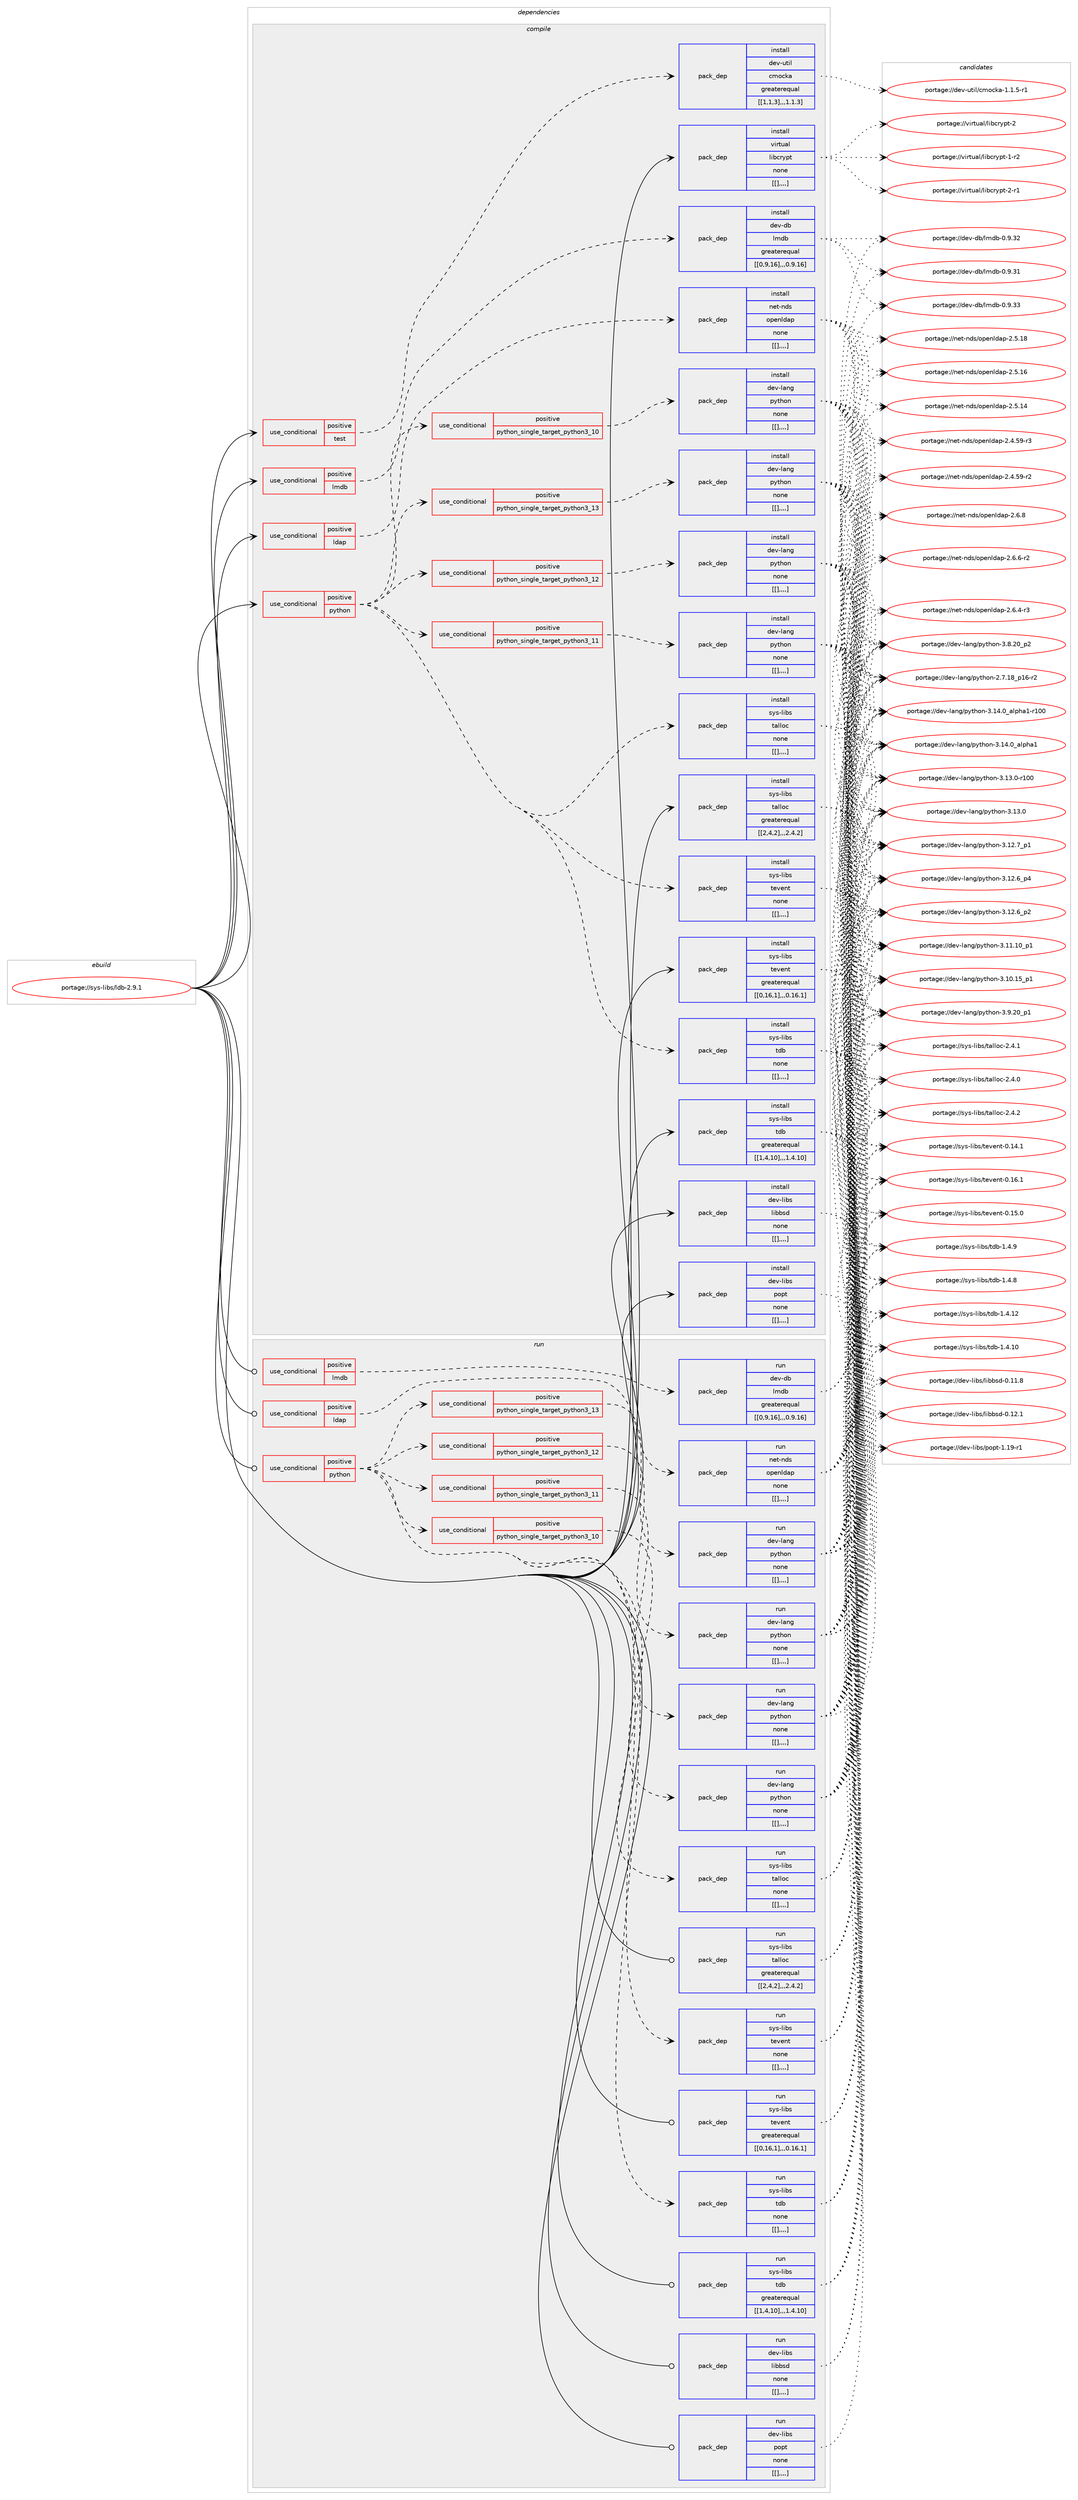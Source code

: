 digraph prolog {

# *************
# Graph options
# *************

newrank=true;
concentrate=true;
compound=true;
graph [rankdir=LR,fontname=Helvetica,fontsize=10,ranksep=1.5];#, ranksep=2.5, nodesep=0.2];
edge  [arrowhead=vee];
node  [fontname=Helvetica,fontsize=10];

# **********
# The ebuild
# **********

subgraph cluster_leftcol {
color=gray;
label=<<i>ebuild</i>>;
id [label="portage://sys-libs/ldb-2.9.1", color=red, width=4, href="../sys-libs/ldb-2.9.1.svg"];
}

# ****************
# The dependencies
# ****************

subgraph cluster_midcol {
color=gray;
label=<<i>dependencies</i>>;
subgraph cluster_compile {
fillcolor="#eeeeee";
style=filled;
label=<<i>compile</i>>;
subgraph cond124224 {
dependency464326 [label=<<TABLE BORDER="0" CELLBORDER="1" CELLSPACING="0" CELLPADDING="4"><TR><TD ROWSPAN="3" CELLPADDING="10">use_conditional</TD></TR><TR><TD>positive</TD></TR><TR><TD>ldap</TD></TR></TABLE>>, shape=none, color=red];
subgraph pack336823 {
dependency464350 [label=<<TABLE BORDER="0" CELLBORDER="1" CELLSPACING="0" CELLPADDING="4" WIDTH="220"><TR><TD ROWSPAN="6" CELLPADDING="30">pack_dep</TD></TR><TR><TD WIDTH="110">install</TD></TR><TR><TD>net-nds</TD></TR><TR><TD>openldap</TD></TR><TR><TD>none</TD></TR><TR><TD>[[],,,,]</TD></TR></TABLE>>, shape=none, color=blue];
}
dependency464326:e -> dependency464350:w [weight=20,style="dashed",arrowhead="vee"];
}
id:e -> dependency464326:w [weight=20,style="solid",arrowhead="vee"];
subgraph cond124261 {
dependency464386 [label=<<TABLE BORDER="0" CELLBORDER="1" CELLSPACING="0" CELLPADDING="4"><TR><TD ROWSPAN="3" CELLPADDING="10">use_conditional</TD></TR><TR><TD>positive</TD></TR><TR><TD>lmdb</TD></TR></TABLE>>, shape=none, color=red];
subgraph pack336869 {
dependency464429 [label=<<TABLE BORDER="0" CELLBORDER="1" CELLSPACING="0" CELLPADDING="4" WIDTH="220"><TR><TD ROWSPAN="6" CELLPADDING="30">pack_dep</TD></TR><TR><TD WIDTH="110">install</TD></TR><TR><TD>dev-db</TD></TR><TR><TD>lmdb</TD></TR><TR><TD>greaterequal</TD></TR><TR><TD>[[0,9,16],,,0.9.16]</TD></TR></TABLE>>, shape=none, color=blue];
}
dependency464386:e -> dependency464429:w [weight=20,style="dashed",arrowhead="vee"];
}
id:e -> dependency464386:w [weight=20,style="solid",arrowhead="vee"];
subgraph cond124297 {
dependency464465 [label=<<TABLE BORDER="0" CELLBORDER="1" CELLSPACING="0" CELLPADDING="4"><TR><TD ROWSPAN="3" CELLPADDING="10">use_conditional</TD></TR><TR><TD>positive</TD></TR><TR><TD>python</TD></TR></TABLE>>, shape=none, color=red];
subgraph cond124317 {
dependency464498 [label=<<TABLE BORDER="0" CELLBORDER="1" CELLSPACING="0" CELLPADDING="4"><TR><TD ROWSPAN="3" CELLPADDING="10">use_conditional</TD></TR><TR><TD>positive</TD></TR><TR><TD>python_single_target_python3_10</TD></TR></TABLE>>, shape=none, color=red];
subgraph pack336917 {
dependency464515 [label=<<TABLE BORDER="0" CELLBORDER="1" CELLSPACING="0" CELLPADDING="4" WIDTH="220"><TR><TD ROWSPAN="6" CELLPADDING="30">pack_dep</TD></TR><TR><TD WIDTH="110">install</TD></TR><TR><TD>dev-lang</TD></TR><TR><TD>python</TD></TR><TR><TD>none</TD></TR><TR><TD>[[],,,,]</TD></TR></TABLE>>, shape=none, color=blue];
}
dependency464498:e -> dependency464515:w [weight=20,style="dashed",arrowhead="vee"];
}
dependency464465:e -> dependency464498:w [weight=20,style="dashed",arrowhead="vee"];
subgraph cond124330 {
dependency464541 [label=<<TABLE BORDER="0" CELLBORDER="1" CELLSPACING="0" CELLPADDING="4"><TR><TD ROWSPAN="3" CELLPADDING="10">use_conditional</TD></TR><TR><TD>positive</TD></TR><TR><TD>python_single_target_python3_11</TD></TR></TABLE>>, shape=none, color=red];
subgraph pack336978 {
dependency464582 [label=<<TABLE BORDER="0" CELLBORDER="1" CELLSPACING="0" CELLPADDING="4" WIDTH="220"><TR><TD ROWSPAN="6" CELLPADDING="30">pack_dep</TD></TR><TR><TD WIDTH="110">install</TD></TR><TR><TD>dev-lang</TD></TR><TR><TD>python</TD></TR><TR><TD>none</TD></TR><TR><TD>[[],,,,]</TD></TR></TABLE>>, shape=none, color=blue];
}
dependency464541:e -> dependency464582:w [weight=20,style="dashed",arrowhead="vee"];
}
dependency464465:e -> dependency464541:w [weight=20,style="dashed",arrowhead="vee"];
subgraph cond124355 {
dependency464593 [label=<<TABLE BORDER="0" CELLBORDER="1" CELLSPACING="0" CELLPADDING="4"><TR><TD ROWSPAN="3" CELLPADDING="10">use_conditional</TD></TR><TR><TD>positive</TD></TR><TR><TD>python_single_target_python3_12</TD></TR></TABLE>>, shape=none, color=red];
subgraph pack336985 {
dependency464668 [label=<<TABLE BORDER="0" CELLBORDER="1" CELLSPACING="0" CELLPADDING="4" WIDTH="220"><TR><TD ROWSPAN="6" CELLPADDING="30">pack_dep</TD></TR><TR><TD WIDTH="110">install</TD></TR><TR><TD>dev-lang</TD></TR><TR><TD>python</TD></TR><TR><TD>none</TD></TR><TR><TD>[[],,,,]</TD></TR></TABLE>>, shape=none, color=blue];
}
dependency464593:e -> dependency464668:w [weight=20,style="dashed",arrowhead="vee"];
}
dependency464465:e -> dependency464593:w [weight=20,style="dashed",arrowhead="vee"];
subgraph cond124400 {
dependency464736 [label=<<TABLE BORDER="0" CELLBORDER="1" CELLSPACING="0" CELLPADDING="4"><TR><TD ROWSPAN="3" CELLPADDING="10">use_conditional</TD></TR><TR><TD>positive</TD></TR><TR><TD>python_single_target_python3_13</TD></TR></TABLE>>, shape=none, color=red];
subgraph pack337078 {
dependency464756 [label=<<TABLE BORDER="0" CELLBORDER="1" CELLSPACING="0" CELLPADDING="4" WIDTH="220"><TR><TD ROWSPAN="6" CELLPADDING="30">pack_dep</TD></TR><TR><TD WIDTH="110">install</TD></TR><TR><TD>dev-lang</TD></TR><TR><TD>python</TD></TR><TR><TD>none</TD></TR><TR><TD>[[],,,,]</TD></TR></TABLE>>, shape=none, color=blue];
}
dependency464736:e -> dependency464756:w [weight=20,style="dashed",arrowhead="vee"];
}
dependency464465:e -> dependency464736:w [weight=20,style="dashed",arrowhead="vee"];
subgraph pack337089 {
dependency464762 [label=<<TABLE BORDER="0" CELLBORDER="1" CELLSPACING="0" CELLPADDING="4" WIDTH="220"><TR><TD ROWSPAN="6" CELLPADDING="30">pack_dep</TD></TR><TR><TD WIDTH="110">install</TD></TR><TR><TD>sys-libs</TD></TR><TR><TD>talloc</TD></TR><TR><TD>none</TD></TR><TR><TD>[[],,,,]</TD></TR></TABLE>>, shape=none, color=blue];
}
dependency464465:e -> dependency464762:w [weight=20,style="dashed",arrowhead="vee"];
subgraph pack337101 {
dependency464840 [label=<<TABLE BORDER="0" CELLBORDER="1" CELLSPACING="0" CELLPADDING="4" WIDTH="220"><TR><TD ROWSPAN="6" CELLPADDING="30">pack_dep</TD></TR><TR><TD WIDTH="110">install</TD></TR><TR><TD>sys-libs</TD></TR><TR><TD>tdb</TD></TR><TR><TD>none</TD></TR><TR><TD>[[],,,,]</TD></TR></TABLE>>, shape=none, color=blue];
}
dependency464465:e -> dependency464840:w [weight=20,style="dashed",arrowhead="vee"];
subgraph pack337152 {
dependency464871 [label=<<TABLE BORDER="0" CELLBORDER="1" CELLSPACING="0" CELLPADDING="4" WIDTH="220"><TR><TD ROWSPAN="6" CELLPADDING="30">pack_dep</TD></TR><TR><TD WIDTH="110">install</TD></TR><TR><TD>sys-libs</TD></TR><TR><TD>tevent</TD></TR><TR><TD>none</TD></TR><TR><TD>[[],,,,]</TD></TR></TABLE>>, shape=none, color=blue];
}
dependency464465:e -> dependency464871:w [weight=20,style="dashed",arrowhead="vee"];
}
id:e -> dependency464465:w [weight=20,style="solid",arrowhead="vee"];
subgraph cond124471 {
dependency464894 [label=<<TABLE BORDER="0" CELLBORDER="1" CELLSPACING="0" CELLPADDING="4"><TR><TD ROWSPAN="3" CELLPADDING="10">use_conditional</TD></TR><TR><TD>positive</TD></TR><TR><TD>test</TD></TR></TABLE>>, shape=none, color=red];
subgraph pack337172 {
dependency464929 [label=<<TABLE BORDER="0" CELLBORDER="1" CELLSPACING="0" CELLPADDING="4" WIDTH="220"><TR><TD ROWSPAN="6" CELLPADDING="30">pack_dep</TD></TR><TR><TD WIDTH="110">install</TD></TR><TR><TD>dev-util</TD></TR><TR><TD>cmocka</TD></TR><TR><TD>greaterequal</TD></TR><TR><TD>[[1,1,3],,,1.1.3]</TD></TR></TABLE>>, shape=none, color=blue];
}
dependency464894:e -> dependency464929:w [weight=20,style="dashed",arrowhead="vee"];
}
id:e -> dependency464894:w [weight=20,style="solid",arrowhead="vee"];
subgraph pack337181 {
dependency464951 [label=<<TABLE BORDER="0" CELLBORDER="1" CELLSPACING="0" CELLPADDING="4" WIDTH="220"><TR><TD ROWSPAN="6" CELLPADDING="30">pack_dep</TD></TR><TR><TD WIDTH="110">install</TD></TR><TR><TD>dev-libs</TD></TR><TR><TD>libbsd</TD></TR><TR><TD>none</TD></TR><TR><TD>[[],,,,]</TD></TR></TABLE>>, shape=none, color=blue];
}
id:e -> dependency464951:w [weight=20,style="solid",arrowhead="vee"];
subgraph pack337202 {
dependency464975 [label=<<TABLE BORDER="0" CELLBORDER="1" CELLSPACING="0" CELLPADDING="4" WIDTH="220"><TR><TD ROWSPAN="6" CELLPADDING="30">pack_dep</TD></TR><TR><TD WIDTH="110">install</TD></TR><TR><TD>dev-libs</TD></TR><TR><TD>popt</TD></TR><TR><TD>none</TD></TR><TR><TD>[[],,,,]</TD></TR></TABLE>>, shape=none, color=blue];
}
id:e -> dependency464975:w [weight=20,style="solid",arrowhead="vee"];
subgraph pack337203 {
dependency464994 [label=<<TABLE BORDER="0" CELLBORDER="1" CELLSPACING="0" CELLPADDING="4" WIDTH="220"><TR><TD ROWSPAN="6" CELLPADDING="30">pack_dep</TD></TR><TR><TD WIDTH="110">install</TD></TR><TR><TD>sys-libs</TD></TR><TR><TD>talloc</TD></TR><TR><TD>greaterequal</TD></TR><TR><TD>[[2,4,2],,,2.4.2]</TD></TR></TABLE>>, shape=none, color=blue];
}
id:e -> dependency464994:w [weight=20,style="solid",arrowhead="vee"];
subgraph pack337234 {
dependency465034 [label=<<TABLE BORDER="0" CELLBORDER="1" CELLSPACING="0" CELLPADDING="4" WIDTH="220"><TR><TD ROWSPAN="6" CELLPADDING="30">pack_dep</TD></TR><TR><TD WIDTH="110">install</TD></TR><TR><TD>sys-libs</TD></TR><TR><TD>tdb</TD></TR><TR><TD>greaterequal</TD></TR><TR><TD>[[1,4,10],,,1.4.10]</TD></TR></TABLE>>, shape=none, color=blue];
}
id:e -> dependency465034:w [weight=20,style="solid",arrowhead="vee"];
subgraph pack337258 {
dependency465079 [label=<<TABLE BORDER="0" CELLBORDER="1" CELLSPACING="0" CELLPADDING="4" WIDTH="220"><TR><TD ROWSPAN="6" CELLPADDING="30">pack_dep</TD></TR><TR><TD WIDTH="110">install</TD></TR><TR><TD>sys-libs</TD></TR><TR><TD>tevent</TD></TR><TR><TD>greaterequal</TD></TR><TR><TD>[[0,16,1],,,0.16.1]</TD></TR></TABLE>>, shape=none, color=blue];
}
id:e -> dependency465079:w [weight=20,style="solid",arrowhead="vee"];
subgraph pack337273 {
dependency465105 [label=<<TABLE BORDER="0" CELLBORDER="1" CELLSPACING="0" CELLPADDING="4" WIDTH="220"><TR><TD ROWSPAN="6" CELLPADDING="30">pack_dep</TD></TR><TR><TD WIDTH="110">install</TD></TR><TR><TD>virtual</TD></TR><TR><TD>libcrypt</TD></TR><TR><TD>none</TD></TR><TR><TD>[[],,,,]</TD></TR></TABLE>>, shape=none, color=blue];
}
id:e -> dependency465105:w [weight=20,style="solid",arrowhead="vee"];
}
subgraph cluster_compileandrun {
fillcolor="#eeeeee";
style=filled;
label=<<i>compile and run</i>>;
}
subgraph cluster_run {
fillcolor="#eeeeee";
style=filled;
label=<<i>run</i>>;
subgraph cond124578 {
dependency465131 [label=<<TABLE BORDER="0" CELLBORDER="1" CELLSPACING="0" CELLPADDING="4"><TR><TD ROWSPAN="3" CELLPADDING="10">use_conditional</TD></TR><TR><TD>positive</TD></TR><TR><TD>ldap</TD></TR></TABLE>>, shape=none, color=red];
subgraph pack337336 {
dependency465240 [label=<<TABLE BORDER="0" CELLBORDER="1" CELLSPACING="0" CELLPADDING="4" WIDTH="220"><TR><TD ROWSPAN="6" CELLPADDING="30">pack_dep</TD></TR><TR><TD WIDTH="110">run</TD></TR><TR><TD>net-nds</TD></TR><TR><TD>openldap</TD></TR><TR><TD>none</TD></TR><TR><TD>[[],,,,]</TD></TR></TABLE>>, shape=none, color=blue];
}
dependency465131:e -> dependency465240:w [weight=20,style="dashed",arrowhead="vee"];
}
id:e -> dependency465131:w [weight=20,style="solid",arrowhead="odot"];
subgraph cond124639 {
dependency465247 [label=<<TABLE BORDER="0" CELLBORDER="1" CELLSPACING="0" CELLPADDING="4"><TR><TD ROWSPAN="3" CELLPADDING="10">use_conditional</TD></TR><TR><TD>positive</TD></TR><TR><TD>lmdb</TD></TR></TABLE>>, shape=none, color=red];
subgraph pack337367 {
dependency465316 [label=<<TABLE BORDER="0" CELLBORDER="1" CELLSPACING="0" CELLPADDING="4" WIDTH="220"><TR><TD ROWSPAN="6" CELLPADDING="30">pack_dep</TD></TR><TR><TD WIDTH="110">run</TD></TR><TR><TD>dev-db</TD></TR><TR><TD>lmdb</TD></TR><TR><TD>greaterequal</TD></TR><TR><TD>[[0,9,16],,,0.9.16]</TD></TR></TABLE>>, shape=none, color=blue];
}
dependency465247:e -> dependency465316:w [weight=20,style="dashed",arrowhead="vee"];
}
id:e -> dependency465247:w [weight=20,style="solid",arrowhead="odot"];
subgraph cond124671 {
dependency465340 [label=<<TABLE BORDER="0" CELLBORDER="1" CELLSPACING="0" CELLPADDING="4"><TR><TD ROWSPAN="3" CELLPADDING="10">use_conditional</TD></TR><TR><TD>positive</TD></TR><TR><TD>python</TD></TR></TABLE>>, shape=none, color=red];
subgraph cond124691 {
dependency465389 [label=<<TABLE BORDER="0" CELLBORDER="1" CELLSPACING="0" CELLPADDING="4"><TR><TD ROWSPAN="3" CELLPADDING="10">use_conditional</TD></TR><TR><TD>positive</TD></TR><TR><TD>python_single_target_python3_10</TD></TR></TABLE>>, shape=none, color=red];
subgraph pack337448 {
dependency465440 [label=<<TABLE BORDER="0" CELLBORDER="1" CELLSPACING="0" CELLPADDING="4" WIDTH="220"><TR><TD ROWSPAN="6" CELLPADDING="30">pack_dep</TD></TR><TR><TD WIDTH="110">run</TD></TR><TR><TD>dev-lang</TD></TR><TR><TD>python</TD></TR><TR><TD>none</TD></TR><TR><TD>[[],,,,]</TD></TR></TABLE>>, shape=none, color=blue];
}
dependency465389:e -> dependency465440:w [weight=20,style="dashed",arrowhead="vee"];
}
dependency465340:e -> dependency465389:w [weight=20,style="dashed",arrowhead="vee"];
subgraph cond124734 {
dependency465471 [label=<<TABLE BORDER="0" CELLBORDER="1" CELLSPACING="0" CELLPADDING="4"><TR><TD ROWSPAN="3" CELLPADDING="10">use_conditional</TD></TR><TR><TD>positive</TD></TR><TR><TD>python_single_target_python3_11</TD></TR></TABLE>>, shape=none, color=red];
subgraph pack337486 {
dependency465475 [label=<<TABLE BORDER="0" CELLBORDER="1" CELLSPACING="0" CELLPADDING="4" WIDTH="220"><TR><TD ROWSPAN="6" CELLPADDING="30">pack_dep</TD></TR><TR><TD WIDTH="110">run</TD></TR><TR><TD>dev-lang</TD></TR><TR><TD>python</TD></TR><TR><TD>none</TD></TR><TR><TD>[[],,,,]</TD></TR></TABLE>>, shape=none, color=blue];
}
dependency465471:e -> dependency465475:w [weight=20,style="dashed",arrowhead="vee"];
}
dependency465340:e -> dependency465471:w [weight=20,style="dashed",arrowhead="vee"];
subgraph cond124744 {
dependency465501 [label=<<TABLE BORDER="0" CELLBORDER="1" CELLSPACING="0" CELLPADDING="4"><TR><TD ROWSPAN="3" CELLPADDING="10">use_conditional</TD></TR><TR><TD>positive</TD></TR><TR><TD>python_single_target_python3_12</TD></TR></TABLE>>, shape=none, color=red];
subgraph pack337506 {
dependency465504 [label=<<TABLE BORDER="0" CELLBORDER="1" CELLSPACING="0" CELLPADDING="4" WIDTH="220"><TR><TD ROWSPAN="6" CELLPADDING="30">pack_dep</TD></TR><TR><TD WIDTH="110">run</TD></TR><TR><TD>dev-lang</TD></TR><TR><TD>python</TD></TR><TR><TD>none</TD></TR><TR><TD>[[],,,,]</TD></TR></TABLE>>, shape=none, color=blue];
}
dependency465501:e -> dependency465504:w [weight=20,style="dashed",arrowhead="vee"];
}
dependency465340:e -> dependency465501:w [weight=20,style="dashed",arrowhead="vee"];
subgraph cond124777 {
dependency465594 [label=<<TABLE BORDER="0" CELLBORDER="1" CELLSPACING="0" CELLPADDING="4"><TR><TD ROWSPAN="3" CELLPADDING="10">use_conditional</TD></TR><TR><TD>positive</TD></TR><TR><TD>python_single_target_python3_13</TD></TR></TABLE>>, shape=none, color=red];
subgraph pack337571 {
dependency465595 [label=<<TABLE BORDER="0" CELLBORDER="1" CELLSPACING="0" CELLPADDING="4" WIDTH="220"><TR><TD ROWSPAN="6" CELLPADDING="30">pack_dep</TD></TR><TR><TD WIDTH="110">run</TD></TR><TR><TD>dev-lang</TD></TR><TR><TD>python</TD></TR><TR><TD>none</TD></TR><TR><TD>[[],,,,]</TD></TR></TABLE>>, shape=none, color=blue];
}
dependency465594:e -> dependency465595:w [weight=20,style="dashed",arrowhead="vee"];
}
dependency465340:e -> dependency465594:w [weight=20,style="dashed",arrowhead="vee"];
subgraph pack337585 {
dependency465643 [label=<<TABLE BORDER="0" CELLBORDER="1" CELLSPACING="0" CELLPADDING="4" WIDTH="220"><TR><TD ROWSPAN="6" CELLPADDING="30">pack_dep</TD></TR><TR><TD WIDTH="110">run</TD></TR><TR><TD>sys-libs</TD></TR><TR><TD>talloc</TD></TR><TR><TD>none</TD></TR><TR><TD>[[],,,,]</TD></TR></TABLE>>, shape=none, color=blue];
}
dependency465340:e -> dependency465643:w [weight=20,style="dashed",arrowhead="vee"];
subgraph pack337613 {
dependency465713 [label=<<TABLE BORDER="0" CELLBORDER="1" CELLSPACING="0" CELLPADDING="4" WIDTH="220"><TR><TD ROWSPAN="6" CELLPADDING="30">pack_dep</TD></TR><TR><TD WIDTH="110">run</TD></TR><TR><TD>sys-libs</TD></TR><TR><TD>tdb</TD></TR><TR><TD>none</TD></TR><TR><TD>[[],,,,]</TD></TR></TABLE>>, shape=none, color=blue];
}
dependency465340:e -> dependency465713:w [weight=20,style="dashed",arrowhead="vee"];
subgraph pack337653 {
dependency465740 [label=<<TABLE BORDER="0" CELLBORDER="1" CELLSPACING="0" CELLPADDING="4" WIDTH="220"><TR><TD ROWSPAN="6" CELLPADDING="30">pack_dep</TD></TR><TR><TD WIDTH="110">run</TD></TR><TR><TD>sys-libs</TD></TR><TR><TD>tevent</TD></TR><TR><TD>none</TD></TR><TR><TD>[[],,,,]</TD></TR></TABLE>>, shape=none, color=blue];
}
dependency465340:e -> dependency465740:w [weight=20,style="dashed",arrowhead="vee"];
}
id:e -> dependency465340:w [weight=20,style="solid",arrowhead="odot"];
subgraph pack337675 {
dependency465762 [label=<<TABLE BORDER="0" CELLBORDER="1" CELLSPACING="0" CELLPADDING="4" WIDTH="220"><TR><TD ROWSPAN="6" CELLPADDING="30">pack_dep</TD></TR><TR><TD WIDTH="110">run</TD></TR><TR><TD>dev-libs</TD></TR><TR><TD>libbsd</TD></TR><TR><TD>none</TD></TR><TR><TD>[[],,,,]</TD></TR></TABLE>>, shape=none, color=blue];
}
id:e -> dependency465762:w [weight=20,style="solid",arrowhead="odot"];
subgraph pack337677 {
dependency465766 [label=<<TABLE BORDER="0" CELLBORDER="1" CELLSPACING="0" CELLPADDING="4" WIDTH="220"><TR><TD ROWSPAN="6" CELLPADDING="30">pack_dep</TD></TR><TR><TD WIDTH="110">run</TD></TR><TR><TD>dev-libs</TD></TR><TR><TD>popt</TD></TR><TR><TD>none</TD></TR><TR><TD>[[],,,,]</TD></TR></TABLE>>, shape=none, color=blue];
}
id:e -> dependency465766:w [weight=20,style="solid",arrowhead="odot"];
subgraph pack337690 {
dependency465802 [label=<<TABLE BORDER="0" CELLBORDER="1" CELLSPACING="0" CELLPADDING="4" WIDTH="220"><TR><TD ROWSPAN="6" CELLPADDING="30">pack_dep</TD></TR><TR><TD WIDTH="110">run</TD></TR><TR><TD>sys-libs</TD></TR><TR><TD>talloc</TD></TR><TR><TD>greaterequal</TD></TR><TR><TD>[[2,4,2],,,2.4.2]</TD></TR></TABLE>>, shape=none, color=blue];
}
id:e -> dependency465802:w [weight=20,style="solid",arrowhead="odot"];
subgraph pack337720 {
dependency465850 [label=<<TABLE BORDER="0" CELLBORDER="1" CELLSPACING="0" CELLPADDING="4" WIDTH="220"><TR><TD ROWSPAN="6" CELLPADDING="30">pack_dep</TD></TR><TR><TD WIDTH="110">run</TD></TR><TR><TD>sys-libs</TD></TR><TR><TD>tdb</TD></TR><TR><TD>greaterequal</TD></TR><TR><TD>[[1,4,10],,,1.4.10]</TD></TR></TABLE>>, shape=none, color=blue];
}
id:e -> dependency465850:w [weight=20,style="solid",arrowhead="odot"];
subgraph pack337733 {
dependency465854 [label=<<TABLE BORDER="0" CELLBORDER="1" CELLSPACING="0" CELLPADDING="4" WIDTH="220"><TR><TD ROWSPAN="6" CELLPADDING="30">pack_dep</TD></TR><TR><TD WIDTH="110">run</TD></TR><TR><TD>sys-libs</TD></TR><TR><TD>tevent</TD></TR><TR><TD>greaterequal</TD></TR><TR><TD>[[0,16,1],,,0.16.1]</TD></TR></TABLE>>, shape=none, color=blue];
}
id:e -> dependency465854:w [weight=20,style="solid",arrowhead="odot"];
}
}

# **************
# The candidates
# **************

subgraph cluster_choices {
rank=same;
color=gray;
label=<<i>candidates</i>>;

subgraph choice337155 {
color=black;
nodesep=1;
choice110101116451101001154711111210111010810097112455046544656 [label="portage://net-nds/openldap-2.6.8", color=red, width=4,href="../net-nds/openldap-2.6.8.svg"];
choice1101011164511010011547111112101110108100971124550465446544511450 [label="portage://net-nds/openldap-2.6.6-r2", color=red, width=4,href="../net-nds/openldap-2.6.6-r2.svg"];
choice1101011164511010011547111112101110108100971124550465446524511451 [label="portage://net-nds/openldap-2.6.4-r3", color=red, width=4,href="../net-nds/openldap-2.6.4-r3.svg"];
choice11010111645110100115471111121011101081009711245504653464956 [label="portage://net-nds/openldap-2.5.18", color=red, width=4,href="../net-nds/openldap-2.5.18.svg"];
choice11010111645110100115471111121011101081009711245504653464954 [label="portage://net-nds/openldap-2.5.16", color=red, width=4,href="../net-nds/openldap-2.5.16.svg"];
choice11010111645110100115471111121011101081009711245504653464952 [label="portage://net-nds/openldap-2.5.14", color=red, width=4,href="../net-nds/openldap-2.5.14.svg"];
choice110101116451101001154711111210111010810097112455046524653574511451 [label="portage://net-nds/openldap-2.4.59-r3", color=red, width=4,href="../net-nds/openldap-2.4.59-r3.svg"];
choice110101116451101001154711111210111010810097112455046524653574511450 [label="portage://net-nds/openldap-2.4.59-r2", color=red, width=4,href="../net-nds/openldap-2.4.59-r2.svg"];
dependency464350:e -> choice110101116451101001154711111210111010810097112455046544656:w [style=dotted,weight="100"];
dependency464350:e -> choice1101011164511010011547111112101110108100971124550465446544511450:w [style=dotted,weight="100"];
dependency464350:e -> choice1101011164511010011547111112101110108100971124550465446524511451:w [style=dotted,weight="100"];
dependency464350:e -> choice11010111645110100115471111121011101081009711245504653464956:w [style=dotted,weight="100"];
dependency464350:e -> choice11010111645110100115471111121011101081009711245504653464954:w [style=dotted,weight="100"];
dependency464350:e -> choice11010111645110100115471111121011101081009711245504653464952:w [style=dotted,weight="100"];
dependency464350:e -> choice110101116451101001154711111210111010810097112455046524653574511451:w [style=dotted,weight="100"];
dependency464350:e -> choice110101116451101001154711111210111010810097112455046524653574511450:w [style=dotted,weight="100"];
}
subgraph choice337168 {
color=black;
nodesep=1;
choice1001011184510098471081091009845484657465151 [label="portage://dev-db/lmdb-0.9.33", color=red, width=4,href="../dev-db/lmdb-0.9.33.svg"];
choice1001011184510098471081091009845484657465150 [label="portage://dev-db/lmdb-0.9.32", color=red, width=4,href="../dev-db/lmdb-0.9.32.svg"];
choice1001011184510098471081091009845484657465149 [label="portage://dev-db/lmdb-0.9.31", color=red, width=4,href="../dev-db/lmdb-0.9.31.svg"];
dependency464429:e -> choice1001011184510098471081091009845484657465151:w [style=dotted,weight="100"];
dependency464429:e -> choice1001011184510098471081091009845484657465150:w [style=dotted,weight="100"];
dependency464429:e -> choice1001011184510098471081091009845484657465149:w [style=dotted,weight="100"];
}
subgraph choice337199 {
color=black;
nodesep=1;
choice100101118451089711010347112121116104111110455146495246489597108112104974945114494848 [label="portage://dev-lang/python-3.14.0_alpha1-r100", color=red, width=4,href="../dev-lang/python-3.14.0_alpha1-r100.svg"];
choice1001011184510897110103471121211161041111104551464952464895971081121049749 [label="portage://dev-lang/python-3.14.0_alpha1", color=red, width=4,href="../dev-lang/python-3.14.0_alpha1.svg"];
choice1001011184510897110103471121211161041111104551464951464845114494848 [label="portage://dev-lang/python-3.13.0-r100", color=red, width=4,href="../dev-lang/python-3.13.0-r100.svg"];
choice10010111845108971101034711212111610411111045514649514648 [label="portage://dev-lang/python-3.13.0", color=red, width=4,href="../dev-lang/python-3.13.0.svg"];
choice100101118451089711010347112121116104111110455146495046559511249 [label="portage://dev-lang/python-3.12.7_p1", color=red, width=4,href="../dev-lang/python-3.12.7_p1.svg"];
choice100101118451089711010347112121116104111110455146495046549511252 [label="portage://dev-lang/python-3.12.6_p4", color=red, width=4,href="../dev-lang/python-3.12.6_p4.svg"];
choice100101118451089711010347112121116104111110455146495046549511250 [label="portage://dev-lang/python-3.12.6_p2", color=red, width=4,href="../dev-lang/python-3.12.6_p2.svg"];
choice10010111845108971101034711212111610411111045514649494649489511249 [label="portage://dev-lang/python-3.11.10_p1", color=red, width=4,href="../dev-lang/python-3.11.10_p1.svg"];
choice10010111845108971101034711212111610411111045514649484649539511249 [label="portage://dev-lang/python-3.10.15_p1", color=red, width=4,href="../dev-lang/python-3.10.15_p1.svg"];
choice100101118451089711010347112121116104111110455146574650489511249 [label="portage://dev-lang/python-3.9.20_p1", color=red, width=4,href="../dev-lang/python-3.9.20_p1.svg"];
choice100101118451089711010347112121116104111110455146564650489511250 [label="portage://dev-lang/python-3.8.20_p2", color=red, width=4,href="../dev-lang/python-3.8.20_p2.svg"];
choice100101118451089711010347112121116104111110455046554649569511249544511450 [label="portage://dev-lang/python-2.7.18_p16-r2", color=red, width=4,href="../dev-lang/python-2.7.18_p16-r2.svg"];
dependency464515:e -> choice100101118451089711010347112121116104111110455146495246489597108112104974945114494848:w [style=dotted,weight="100"];
dependency464515:e -> choice1001011184510897110103471121211161041111104551464952464895971081121049749:w [style=dotted,weight="100"];
dependency464515:e -> choice1001011184510897110103471121211161041111104551464951464845114494848:w [style=dotted,weight="100"];
dependency464515:e -> choice10010111845108971101034711212111610411111045514649514648:w [style=dotted,weight="100"];
dependency464515:e -> choice100101118451089711010347112121116104111110455146495046559511249:w [style=dotted,weight="100"];
dependency464515:e -> choice100101118451089711010347112121116104111110455146495046549511252:w [style=dotted,weight="100"];
dependency464515:e -> choice100101118451089711010347112121116104111110455146495046549511250:w [style=dotted,weight="100"];
dependency464515:e -> choice10010111845108971101034711212111610411111045514649494649489511249:w [style=dotted,weight="100"];
dependency464515:e -> choice10010111845108971101034711212111610411111045514649484649539511249:w [style=dotted,weight="100"];
dependency464515:e -> choice100101118451089711010347112121116104111110455146574650489511249:w [style=dotted,weight="100"];
dependency464515:e -> choice100101118451089711010347112121116104111110455146564650489511250:w [style=dotted,weight="100"];
dependency464515:e -> choice100101118451089711010347112121116104111110455046554649569511249544511450:w [style=dotted,weight="100"];
}
subgraph choice337228 {
color=black;
nodesep=1;
choice100101118451089711010347112121116104111110455146495246489597108112104974945114494848 [label="portage://dev-lang/python-3.14.0_alpha1-r100", color=red, width=4,href="../dev-lang/python-3.14.0_alpha1-r100.svg"];
choice1001011184510897110103471121211161041111104551464952464895971081121049749 [label="portage://dev-lang/python-3.14.0_alpha1", color=red, width=4,href="../dev-lang/python-3.14.0_alpha1.svg"];
choice1001011184510897110103471121211161041111104551464951464845114494848 [label="portage://dev-lang/python-3.13.0-r100", color=red, width=4,href="../dev-lang/python-3.13.0-r100.svg"];
choice10010111845108971101034711212111610411111045514649514648 [label="portage://dev-lang/python-3.13.0", color=red, width=4,href="../dev-lang/python-3.13.0.svg"];
choice100101118451089711010347112121116104111110455146495046559511249 [label="portage://dev-lang/python-3.12.7_p1", color=red, width=4,href="../dev-lang/python-3.12.7_p1.svg"];
choice100101118451089711010347112121116104111110455146495046549511252 [label="portage://dev-lang/python-3.12.6_p4", color=red, width=4,href="../dev-lang/python-3.12.6_p4.svg"];
choice100101118451089711010347112121116104111110455146495046549511250 [label="portage://dev-lang/python-3.12.6_p2", color=red, width=4,href="../dev-lang/python-3.12.6_p2.svg"];
choice10010111845108971101034711212111610411111045514649494649489511249 [label="portage://dev-lang/python-3.11.10_p1", color=red, width=4,href="../dev-lang/python-3.11.10_p1.svg"];
choice10010111845108971101034711212111610411111045514649484649539511249 [label="portage://dev-lang/python-3.10.15_p1", color=red, width=4,href="../dev-lang/python-3.10.15_p1.svg"];
choice100101118451089711010347112121116104111110455146574650489511249 [label="portage://dev-lang/python-3.9.20_p1", color=red, width=4,href="../dev-lang/python-3.9.20_p1.svg"];
choice100101118451089711010347112121116104111110455146564650489511250 [label="portage://dev-lang/python-3.8.20_p2", color=red, width=4,href="../dev-lang/python-3.8.20_p2.svg"];
choice100101118451089711010347112121116104111110455046554649569511249544511450 [label="portage://dev-lang/python-2.7.18_p16-r2", color=red, width=4,href="../dev-lang/python-2.7.18_p16-r2.svg"];
dependency464582:e -> choice100101118451089711010347112121116104111110455146495246489597108112104974945114494848:w [style=dotted,weight="100"];
dependency464582:e -> choice1001011184510897110103471121211161041111104551464952464895971081121049749:w [style=dotted,weight="100"];
dependency464582:e -> choice1001011184510897110103471121211161041111104551464951464845114494848:w [style=dotted,weight="100"];
dependency464582:e -> choice10010111845108971101034711212111610411111045514649514648:w [style=dotted,weight="100"];
dependency464582:e -> choice100101118451089711010347112121116104111110455146495046559511249:w [style=dotted,weight="100"];
dependency464582:e -> choice100101118451089711010347112121116104111110455146495046549511252:w [style=dotted,weight="100"];
dependency464582:e -> choice100101118451089711010347112121116104111110455146495046549511250:w [style=dotted,weight="100"];
dependency464582:e -> choice10010111845108971101034711212111610411111045514649494649489511249:w [style=dotted,weight="100"];
dependency464582:e -> choice10010111845108971101034711212111610411111045514649484649539511249:w [style=dotted,weight="100"];
dependency464582:e -> choice100101118451089711010347112121116104111110455146574650489511249:w [style=dotted,weight="100"];
dependency464582:e -> choice100101118451089711010347112121116104111110455146564650489511250:w [style=dotted,weight="100"];
dependency464582:e -> choice100101118451089711010347112121116104111110455046554649569511249544511450:w [style=dotted,weight="100"];
}
subgraph choice337304 {
color=black;
nodesep=1;
choice100101118451089711010347112121116104111110455146495246489597108112104974945114494848 [label="portage://dev-lang/python-3.14.0_alpha1-r100", color=red, width=4,href="../dev-lang/python-3.14.0_alpha1-r100.svg"];
choice1001011184510897110103471121211161041111104551464952464895971081121049749 [label="portage://dev-lang/python-3.14.0_alpha1", color=red, width=4,href="../dev-lang/python-3.14.0_alpha1.svg"];
choice1001011184510897110103471121211161041111104551464951464845114494848 [label="portage://dev-lang/python-3.13.0-r100", color=red, width=4,href="../dev-lang/python-3.13.0-r100.svg"];
choice10010111845108971101034711212111610411111045514649514648 [label="portage://dev-lang/python-3.13.0", color=red, width=4,href="../dev-lang/python-3.13.0.svg"];
choice100101118451089711010347112121116104111110455146495046559511249 [label="portage://dev-lang/python-3.12.7_p1", color=red, width=4,href="../dev-lang/python-3.12.7_p1.svg"];
choice100101118451089711010347112121116104111110455146495046549511252 [label="portage://dev-lang/python-3.12.6_p4", color=red, width=4,href="../dev-lang/python-3.12.6_p4.svg"];
choice100101118451089711010347112121116104111110455146495046549511250 [label="portage://dev-lang/python-3.12.6_p2", color=red, width=4,href="../dev-lang/python-3.12.6_p2.svg"];
choice10010111845108971101034711212111610411111045514649494649489511249 [label="portage://dev-lang/python-3.11.10_p1", color=red, width=4,href="../dev-lang/python-3.11.10_p1.svg"];
choice10010111845108971101034711212111610411111045514649484649539511249 [label="portage://dev-lang/python-3.10.15_p1", color=red, width=4,href="../dev-lang/python-3.10.15_p1.svg"];
choice100101118451089711010347112121116104111110455146574650489511249 [label="portage://dev-lang/python-3.9.20_p1", color=red, width=4,href="../dev-lang/python-3.9.20_p1.svg"];
choice100101118451089711010347112121116104111110455146564650489511250 [label="portage://dev-lang/python-3.8.20_p2", color=red, width=4,href="../dev-lang/python-3.8.20_p2.svg"];
choice100101118451089711010347112121116104111110455046554649569511249544511450 [label="portage://dev-lang/python-2.7.18_p16-r2", color=red, width=4,href="../dev-lang/python-2.7.18_p16-r2.svg"];
dependency464668:e -> choice100101118451089711010347112121116104111110455146495246489597108112104974945114494848:w [style=dotted,weight="100"];
dependency464668:e -> choice1001011184510897110103471121211161041111104551464952464895971081121049749:w [style=dotted,weight="100"];
dependency464668:e -> choice1001011184510897110103471121211161041111104551464951464845114494848:w [style=dotted,weight="100"];
dependency464668:e -> choice10010111845108971101034711212111610411111045514649514648:w [style=dotted,weight="100"];
dependency464668:e -> choice100101118451089711010347112121116104111110455146495046559511249:w [style=dotted,weight="100"];
dependency464668:e -> choice100101118451089711010347112121116104111110455146495046549511252:w [style=dotted,weight="100"];
dependency464668:e -> choice100101118451089711010347112121116104111110455146495046549511250:w [style=dotted,weight="100"];
dependency464668:e -> choice10010111845108971101034711212111610411111045514649494649489511249:w [style=dotted,weight="100"];
dependency464668:e -> choice10010111845108971101034711212111610411111045514649484649539511249:w [style=dotted,weight="100"];
dependency464668:e -> choice100101118451089711010347112121116104111110455146574650489511249:w [style=dotted,weight="100"];
dependency464668:e -> choice100101118451089711010347112121116104111110455146564650489511250:w [style=dotted,weight="100"];
dependency464668:e -> choice100101118451089711010347112121116104111110455046554649569511249544511450:w [style=dotted,weight="100"];
}
subgraph choice337312 {
color=black;
nodesep=1;
choice100101118451089711010347112121116104111110455146495246489597108112104974945114494848 [label="portage://dev-lang/python-3.14.0_alpha1-r100", color=red, width=4,href="../dev-lang/python-3.14.0_alpha1-r100.svg"];
choice1001011184510897110103471121211161041111104551464952464895971081121049749 [label="portage://dev-lang/python-3.14.0_alpha1", color=red, width=4,href="../dev-lang/python-3.14.0_alpha1.svg"];
choice1001011184510897110103471121211161041111104551464951464845114494848 [label="portage://dev-lang/python-3.13.0-r100", color=red, width=4,href="../dev-lang/python-3.13.0-r100.svg"];
choice10010111845108971101034711212111610411111045514649514648 [label="portage://dev-lang/python-3.13.0", color=red, width=4,href="../dev-lang/python-3.13.0.svg"];
choice100101118451089711010347112121116104111110455146495046559511249 [label="portage://dev-lang/python-3.12.7_p1", color=red, width=4,href="../dev-lang/python-3.12.7_p1.svg"];
choice100101118451089711010347112121116104111110455146495046549511252 [label="portage://dev-lang/python-3.12.6_p4", color=red, width=4,href="../dev-lang/python-3.12.6_p4.svg"];
choice100101118451089711010347112121116104111110455146495046549511250 [label="portage://dev-lang/python-3.12.6_p2", color=red, width=4,href="../dev-lang/python-3.12.6_p2.svg"];
choice10010111845108971101034711212111610411111045514649494649489511249 [label="portage://dev-lang/python-3.11.10_p1", color=red, width=4,href="../dev-lang/python-3.11.10_p1.svg"];
choice10010111845108971101034711212111610411111045514649484649539511249 [label="portage://dev-lang/python-3.10.15_p1", color=red, width=4,href="../dev-lang/python-3.10.15_p1.svg"];
choice100101118451089711010347112121116104111110455146574650489511249 [label="portage://dev-lang/python-3.9.20_p1", color=red, width=4,href="../dev-lang/python-3.9.20_p1.svg"];
choice100101118451089711010347112121116104111110455146564650489511250 [label="portage://dev-lang/python-3.8.20_p2", color=red, width=4,href="../dev-lang/python-3.8.20_p2.svg"];
choice100101118451089711010347112121116104111110455046554649569511249544511450 [label="portage://dev-lang/python-2.7.18_p16-r2", color=red, width=4,href="../dev-lang/python-2.7.18_p16-r2.svg"];
dependency464756:e -> choice100101118451089711010347112121116104111110455146495246489597108112104974945114494848:w [style=dotted,weight="100"];
dependency464756:e -> choice1001011184510897110103471121211161041111104551464952464895971081121049749:w [style=dotted,weight="100"];
dependency464756:e -> choice1001011184510897110103471121211161041111104551464951464845114494848:w [style=dotted,weight="100"];
dependency464756:e -> choice10010111845108971101034711212111610411111045514649514648:w [style=dotted,weight="100"];
dependency464756:e -> choice100101118451089711010347112121116104111110455146495046559511249:w [style=dotted,weight="100"];
dependency464756:e -> choice100101118451089711010347112121116104111110455146495046549511252:w [style=dotted,weight="100"];
dependency464756:e -> choice100101118451089711010347112121116104111110455146495046549511250:w [style=dotted,weight="100"];
dependency464756:e -> choice10010111845108971101034711212111610411111045514649494649489511249:w [style=dotted,weight="100"];
dependency464756:e -> choice10010111845108971101034711212111610411111045514649484649539511249:w [style=dotted,weight="100"];
dependency464756:e -> choice100101118451089711010347112121116104111110455146574650489511249:w [style=dotted,weight="100"];
dependency464756:e -> choice100101118451089711010347112121116104111110455146564650489511250:w [style=dotted,weight="100"];
dependency464756:e -> choice100101118451089711010347112121116104111110455046554649569511249544511450:w [style=dotted,weight="100"];
}
subgraph choice337333 {
color=black;
nodesep=1;
choice1151211154510810598115471169710810811199455046524650 [label="portage://sys-libs/talloc-2.4.2", color=red, width=4,href="../sys-libs/talloc-2.4.2.svg"];
choice1151211154510810598115471169710810811199455046524649 [label="portage://sys-libs/talloc-2.4.1", color=red, width=4,href="../sys-libs/talloc-2.4.1.svg"];
choice1151211154510810598115471169710810811199455046524648 [label="portage://sys-libs/talloc-2.4.0", color=red, width=4,href="../sys-libs/talloc-2.4.0.svg"];
dependency464762:e -> choice1151211154510810598115471169710810811199455046524650:w [style=dotted,weight="100"];
dependency464762:e -> choice1151211154510810598115471169710810811199455046524649:w [style=dotted,weight="100"];
dependency464762:e -> choice1151211154510810598115471169710810811199455046524648:w [style=dotted,weight="100"];
}
subgraph choice337338 {
color=black;
nodesep=1;
choice1151211154510810598115471161009845494652464950 [label="portage://sys-libs/tdb-1.4.12", color=red, width=4,href="../sys-libs/tdb-1.4.12.svg"];
choice1151211154510810598115471161009845494652464948 [label="portage://sys-libs/tdb-1.4.10", color=red, width=4,href="../sys-libs/tdb-1.4.10.svg"];
choice11512111545108105981154711610098454946524657 [label="portage://sys-libs/tdb-1.4.9", color=red, width=4,href="../sys-libs/tdb-1.4.9.svg"];
choice11512111545108105981154711610098454946524656 [label="portage://sys-libs/tdb-1.4.8", color=red, width=4,href="../sys-libs/tdb-1.4.8.svg"];
dependency464840:e -> choice1151211154510810598115471161009845494652464950:w [style=dotted,weight="100"];
dependency464840:e -> choice1151211154510810598115471161009845494652464948:w [style=dotted,weight="100"];
dependency464840:e -> choice11512111545108105981154711610098454946524657:w [style=dotted,weight="100"];
dependency464840:e -> choice11512111545108105981154711610098454946524656:w [style=dotted,weight="100"];
}
subgraph choice337346 {
color=black;
nodesep=1;
choice11512111545108105981154711610111810111011645484649544649 [label="portage://sys-libs/tevent-0.16.1", color=red, width=4,href="../sys-libs/tevent-0.16.1.svg"];
choice11512111545108105981154711610111810111011645484649534648 [label="portage://sys-libs/tevent-0.15.0", color=red, width=4,href="../sys-libs/tevent-0.15.0.svg"];
choice11512111545108105981154711610111810111011645484649524649 [label="portage://sys-libs/tevent-0.14.1", color=red, width=4,href="../sys-libs/tevent-0.14.1.svg"];
dependency464871:e -> choice11512111545108105981154711610111810111011645484649544649:w [style=dotted,weight="100"];
dependency464871:e -> choice11512111545108105981154711610111810111011645484649534648:w [style=dotted,weight="100"];
dependency464871:e -> choice11512111545108105981154711610111810111011645484649524649:w [style=dotted,weight="100"];
}
subgraph choice337362 {
color=black;
nodesep=1;
choice10010111845117116105108479910911199107974549464946534511449 [label="portage://dev-util/cmocka-1.1.5-r1", color=red, width=4,href="../dev-util/cmocka-1.1.5-r1.svg"];
dependency464929:e -> choice10010111845117116105108479910911199107974549464946534511449:w [style=dotted,weight="100"];
}
subgraph choice337365 {
color=black;
nodesep=1;
choice100101118451081059811547108105989811510045484649504649 [label="portage://dev-libs/libbsd-0.12.1", color=red, width=4,href="../dev-libs/libbsd-0.12.1.svg"];
choice100101118451081059811547108105989811510045484649494656 [label="portage://dev-libs/libbsd-0.11.8", color=red, width=4,href="../dev-libs/libbsd-0.11.8.svg"];
dependency464951:e -> choice100101118451081059811547108105989811510045484649504649:w [style=dotted,weight="100"];
dependency464951:e -> choice100101118451081059811547108105989811510045484649494656:w [style=dotted,weight="100"];
}
subgraph choice337369 {
color=black;
nodesep=1;
choice10010111845108105981154711211111211645494649574511449 [label="portage://dev-libs/popt-1.19-r1", color=red, width=4,href="../dev-libs/popt-1.19-r1.svg"];
dependency464975:e -> choice10010111845108105981154711211111211645494649574511449:w [style=dotted,weight="100"];
}
subgraph choice337409 {
color=black;
nodesep=1;
choice1151211154510810598115471169710810811199455046524650 [label="portage://sys-libs/talloc-2.4.2", color=red, width=4,href="../sys-libs/talloc-2.4.2.svg"];
choice1151211154510810598115471169710810811199455046524649 [label="portage://sys-libs/talloc-2.4.1", color=red, width=4,href="../sys-libs/talloc-2.4.1.svg"];
choice1151211154510810598115471169710810811199455046524648 [label="portage://sys-libs/talloc-2.4.0", color=red, width=4,href="../sys-libs/talloc-2.4.0.svg"];
dependency464994:e -> choice1151211154510810598115471169710810811199455046524650:w [style=dotted,weight="100"];
dependency464994:e -> choice1151211154510810598115471169710810811199455046524649:w [style=dotted,weight="100"];
dependency464994:e -> choice1151211154510810598115471169710810811199455046524648:w [style=dotted,weight="100"];
}
subgraph choice337437 {
color=black;
nodesep=1;
choice1151211154510810598115471161009845494652464950 [label="portage://sys-libs/tdb-1.4.12", color=red, width=4,href="../sys-libs/tdb-1.4.12.svg"];
choice1151211154510810598115471161009845494652464948 [label="portage://sys-libs/tdb-1.4.10", color=red, width=4,href="../sys-libs/tdb-1.4.10.svg"];
choice11512111545108105981154711610098454946524657 [label="portage://sys-libs/tdb-1.4.9", color=red, width=4,href="../sys-libs/tdb-1.4.9.svg"];
choice11512111545108105981154711610098454946524656 [label="portage://sys-libs/tdb-1.4.8", color=red, width=4,href="../sys-libs/tdb-1.4.8.svg"];
dependency465034:e -> choice1151211154510810598115471161009845494652464950:w [style=dotted,weight="100"];
dependency465034:e -> choice1151211154510810598115471161009845494652464948:w [style=dotted,weight="100"];
dependency465034:e -> choice11512111545108105981154711610098454946524657:w [style=dotted,weight="100"];
dependency465034:e -> choice11512111545108105981154711610098454946524656:w [style=dotted,weight="100"];
}
subgraph choice337441 {
color=black;
nodesep=1;
choice11512111545108105981154711610111810111011645484649544649 [label="portage://sys-libs/tevent-0.16.1", color=red, width=4,href="../sys-libs/tevent-0.16.1.svg"];
choice11512111545108105981154711610111810111011645484649534648 [label="portage://sys-libs/tevent-0.15.0", color=red, width=4,href="../sys-libs/tevent-0.15.0.svg"];
choice11512111545108105981154711610111810111011645484649524649 [label="portage://sys-libs/tevent-0.14.1", color=red, width=4,href="../sys-libs/tevent-0.14.1.svg"];
dependency465079:e -> choice11512111545108105981154711610111810111011645484649544649:w [style=dotted,weight="100"];
dependency465079:e -> choice11512111545108105981154711610111810111011645484649534648:w [style=dotted,weight="100"];
dependency465079:e -> choice11512111545108105981154711610111810111011645484649524649:w [style=dotted,weight="100"];
}
subgraph choice337447 {
color=black;
nodesep=1;
choice1181051141161179710847108105989911412111211645504511449 [label="portage://virtual/libcrypt-2-r1", color=red, width=4,href="../virtual/libcrypt-2-r1.svg"];
choice118105114116117971084710810598991141211121164550 [label="portage://virtual/libcrypt-2", color=red, width=4,href="../virtual/libcrypt-2.svg"];
choice1181051141161179710847108105989911412111211645494511450 [label="portage://virtual/libcrypt-1-r2", color=red, width=4,href="../virtual/libcrypt-1-r2.svg"];
dependency465105:e -> choice1181051141161179710847108105989911412111211645504511449:w [style=dotted,weight="100"];
dependency465105:e -> choice118105114116117971084710810598991141211121164550:w [style=dotted,weight="100"];
dependency465105:e -> choice1181051141161179710847108105989911412111211645494511450:w [style=dotted,weight="100"];
}
subgraph choice337468 {
color=black;
nodesep=1;
choice110101116451101001154711111210111010810097112455046544656 [label="portage://net-nds/openldap-2.6.8", color=red, width=4,href="../net-nds/openldap-2.6.8.svg"];
choice1101011164511010011547111112101110108100971124550465446544511450 [label="portage://net-nds/openldap-2.6.6-r2", color=red, width=4,href="../net-nds/openldap-2.6.6-r2.svg"];
choice1101011164511010011547111112101110108100971124550465446524511451 [label="portage://net-nds/openldap-2.6.4-r3", color=red, width=4,href="../net-nds/openldap-2.6.4-r3.svg"];
choice11010111645110100115471111121011101081009711245504653464956 [label="portage://net-nds/openldap-2.5.18", color=red, width=4,href="../net-nds/openldap-2.5.18.svg"];
choice11010111645110100115471111121011101081009711245504653464954 [label="portage://net-nds/openldap-2.5.16", color=red, width=4,href="../net-nds/openldap-2.5.16.svg"];
choice11010111645110100115471111121011101081009711245504653464952 [label="portage://net-nds/openldap-2.5.14", color=red, width=4,href="../net-nds/openldap-2.5.14.svg"];
choice110101116451101001154711111210111010810097112455046524653574511451 [label="portage://net-nds/openldap-2.4.59-r3", color=red, width=4,href="../net-nds/openldap-2.4.59-r3.svg"];
choice110101116451101001154711111210111010810097112455046524653574511450 [label="portage://net-nds/openldap-2.4.59-r2", color=red, width=4,href="../net-nds/openldap-2.4.59-r2.svg"];
dependency465240:e -> choice110101116451101001154711111210111010810097112455046544656:w [style=dotted,weight="100"];
dependency465240:e -> choice1101011164511010011547111112101110108100971124550465446544511450:w [style=dotted,weight="100"];
dependency465240:e -> choice1101011164511010011547111112101110108100971124550465446524511451:w [style=dotted,weight="100"];
dependency465240:e -> choice11010111645110100115471111121011101081009711245504653464956:w [style=dotted,weight="100"];
dependency465240:e -> choice11010111645110100115471111121011101081009711245504653464954:w [style=dotted,weight="100"];
dependency465240:e -> choice11010111645110100115471111121011101081009711245504653464952:w [style=dotted,weight="100"];
dependency465240:e -> choice110101116451101001154711111210111010810097112455046524653574511451:w [style=dotted,weight="100"];
dependency465240:e -> choice110101116451101001154711111210111010810097112455046524653574511450:w [style=dotted,weight="100"];
}
subgraph choice337492 {
color=black;
nodesep=1;
choice1001011184510098471081091009845484657465151 [label="portage://dev-db/lmdb-0.9.33", color=red, width=4,href="../dev-db/lmdb-0.9.33.svg"];
choice1001011184510098471081091009845484657465150 [label="portage://dev-db/lmdb-0.9.32", color=red, width=4,href="../dev-db/lmdb-0.9.32.svg"];
choice1001011184510098471081091009845484657465149 [label="portage://dev-db/lmdb-0.9.31", color=red, width=4,href="../dev-db/lmdb-0.9.31.svg"];
dependency465316:e -> choice1001011184510098471081091009845484657465151:w [style=dotted,weight="100"];
dependency465316:e -> choice1001011184510098471081091009845484657465150:w [style=dotted,weight="100"];
dependency465316:e -> choice1001011184510098471081091009845484657465149:w [style=dotted,weight="100"];
}
subgraph choice337517 {
color=black;
nodesep=1;
choice100101118451089711010347112121116104111110455146495246489597108112104974945114494848 [label="portage://dev-lang/python-3.14.0_alpha1-r100", color=red, width=4,href="../dev-lang/python-3.14.0_alpha1-r100.svg"];
choice1001011184510897110103471121211161041111104551464952464895971081121049749 [label="portage://dev-lang/python-3.14.0_alpha1", color=red, width=4,href="../dev-lang/python-3.14.0_alpha1.svg"];
choice1001011184510897110103471121211161041111104551464951464845114494848 [label="portage://dev-lang/python-3.13.0-r100", color=red, width=4,href="../dev-lang/python-3.13.0-r100.svg"];
choice10010111845108971101034711212111610411111045514649514648 [label="portage://dev-lang/python-3.13.0", color=red, width=4,href="../dev-lang/python-3.13.0.svg"];
choice100101118451089711010347112121116104111110455146495046559511249 [label="portage://dev-lang/python-3.12.7_p1", color=red, width=4,href="../dev-lang/python-3.12.7_p1.svg"];
choice100101118451089711010347112121116104111110455146495046549511252 [label="portage://dev-lang/python-3.12.6_p4", color=red, width=4,href="../dev-lang/python-3.12.6_p4.svg"];
choice100101118451089711010347112121116104111110455146495046549511250 [label="portage://dev-lang/python-3.12.6_p2", color=red, width=4,href="../dev-lang/python-3.12.6_p2.svg"];
choice10010111845108971101034711212111610411111045514649494649489511249 [label="portage://dev-lang/python-3.11.10_p1", color=red, width=4,href="../dev-lang/python-3.11.10_p1.svg"];
choice10010111845108971101034711212111610411111045514649484649539511249 [label="portage://dev-lang/python-3.10.15_p1", color=red, width=4,href="../dev-lang/python-3.10.15_p1.svg"];
choice100101118451089711010347112121116104111110455146574650489511249 [label="portage://dev-lang/python-3.9.20_p1", color=red, width=4,href="../dev-lang/python-3.9.20_p1.svg"];
choice100101118451089711010347112121116104111110455146564650489511250 [label="portage://dev-lang/python-3.8.20_p2", color=red, width=4,href="../dev-lang/python-3.8.20_p2.svg"];
choice100101118451089711010347112121116104111110455046554649569511249544511450 [label="portage://dev-lang/python-2.7.18_p16-r2", color=red, width=4,href="../dev-lang/python-2.7.18_p16-r2.svg"];
dependency465440:e -> choice100101118451089711010347112121116104111110455146495246489597108112104974945114494848:w [style=dotted,weight="100"];
dependency465440:e -> choice1001011184510897110103471121211161041111104551464952464895971081121049749:w [style=dotted,weight="100"];
dependency465440:e -> choice1001011184510897110103471121211161041111104551464951464845114494848:w [style=dotted,weight="100"];
dependency465440:e -> choice10010111845108971101034711212111610411111045514649514648:w [style=dotted,weight="100"];
dependency465440:e -> choice100101118451089711010347112121116104111110455146495046559511249:w [style=dotted,weight="100"];
dependency465440:e -> choice100101118451089711010347112121116104111110455146495046549511252:w [style=dotted,weight="100"];
dependency465440:e -> choice100101118451089711010347112121116104111110455146495046549511250:w [style=dotted,weight="100"];
dependency465440:e -> choice10010111845108971101034711212111610411111045514649494649489511249:w [style=dotted,weight="100"];
dependency465440:e -> choice10010111845108971101034711212111610411111045514649484649539511249:w [style=dotted,weight="100"];
dependency465440:e -> choice100101118451089711010347112121116104111110455146574650489511249:w [style=dotted,weight="100"];
dependency465440:e -> choice100101118451089711010347112121116104111110455146564650489511250:w [style=dotted,weight="100"];
dependency465440:e -> choice100101118451089711010347112121116104111110455046554649569511249544511450:w [style=dotted,weight="100"];
}
subgraph choice337547 {
color=black;
nodesep=1;
choice100101118451089711010347112121116104111110455146495246489597108112104974945114494848 [label="portage://dev-lang/python-3.14.0_alpha1-r100", color=red, width=4,href="../dev-lang/python-3.14.0_alpha1-r100.svg"];
choice1001011184510897110103471121211161041111104551464952464895971081121049749 [label="portage://dev-lang/python-3.14.0_alpha1", color=red, width=4,href="../dev-lang/python-3.14.0_alpha1.svg"];
choice1001011184510897110103471121211161041111104551464951464845114494848 [label="portage://dev-lang/python-3.13.0-r100", color=red, width=4,href="../dev-lang/python-3.13.0-r100.svg"];
choice10010111845108971101034711212111610411111045514649514648 [label="portage://dev-lang/python-3.13.0", color=red, width=4,href="../dev-lang/python-3.13.0.svg"];
choice100101118451089711010347112121116104111110455146495046559511249 [label="portage://dev-lang/python-3.12.7_p1", color=red, width=4,href="../dev-lang/python-3.12.7_p1.svg"];
choice100101118451089711010347112121116104111110455146495046549511252 [label="portage://dev-lang/python-3.12.6_p4", color=red, width=4,href="../dev-lang/python-3.12.6_p4.svg"];
choice100101118451089711010347112121116104111110455146495046549511250 [label="portage://dev-lang/python-3.12.6_p2", color=red, width=4,href="../dev-lang/python-3.12.6_p2.svg"];
choice10010111845108971101034711212111610411111045514649494649489511249 [label="portage://dev-lang/python-3.11.10_p1", color=red, width=4,href="../dev-lang/python-3.11.10_p1.svg"];
choice10010111845108971101034711212111610411111045514649484649539511249 [label="portage://dev-lang/python-3.10.15_p1", color=red, width=4,href="../dev-lang/python-3.10.15_p1.svg"];
choice100101118451089711010347112121116104111110455146574650489511249 [label="portage://dev-lang/python-3.9.20_p1", color=red, width=4,href="../dev-lang/python-3.9.20_p1.svg"];
choice100101118451089711010347112121116104111110455146564650489511250 [label="portage://dev-lang/python-3.8.20_p2", color=red, width=4,href="../dev-lang/python-3.8.20_p2.svg"];
choice100101118451089711010347112121116104111110455046554649569511249544511450 [label="portage://dev-lang/python-2.7.18_p16-r2", color=red, width=4,href="../dev-lang/python-2.7.18_p16-r2.svg"];
dependency465475:e -> choice100101118451089711010347112121116104111110455146495246489597108112104974945114494848:w [style=dotted,weight="100"];
dependency465475:e -> choice1001011184510897110103471121211161041111104551464952464895971081121049749:w [style=dotted,weight="100"];
dependency465475:e -> choice1001011184510897110103471121211161041111104551464951464845114494848:w [style=dotted,weight="100"];
dependency465475:e -> choice10010111845108971101034711212111610411111045514649514648:w [style=dotted,weight="100"];
dependency465475:e -> choice100101118451089711010347112121116104111110455146495046559511249:w [style=dotted,weight="100"];
dependency465475:e -> choice100101118451089711010347112121116104111110455146495046549511252:w [style=dotted,weight="100"];
dependency465475:e -> choice100101118451089711010347112121116104111110455146495046549511250:w [style=dotted,weight="100"];
dependency465475:e -> choice10010111845108971101034711212111610411111045514649494649489511249:w [style=dotted,weight="100"];
dependency465475:e -> choice10010111845108971101034711212111610411111045514649484649539511249:w [style=dotted,weight="100"];
dependency465475:e -> choice100101118451089711010347112121116104111110455146574650489511249:w [style=dotted,weight="100"];
dependency465475:e -> choice100101118451089711010347112121116104111110455146564650489511250:w [style=dotted,weight="100"];
dependency465475:e -> choice100101118451089711010347112121116104111110455046554649569511249544511450:w [style=dotted,weight="100"];
}
subgraph choice337580 {
color=black;
nodesep=1;
choice100101118451089711010347112121116104111110455146495246489597108112104974945114494848 [label="portage://dev-lang/python-3.14.0_alpha1-r100", color=red, width=4,href="../dev-lang/python-3.14.0_alpha1-r100.svg"];
choice1001011184510897110103471121211161041111104551464952464895971081121049749 [label="portage://dev-lang/python-3.14.0_alpha1", color=red, width=4,href="../dev-lang/python-3.14.0_alpha1.svg"];
choice1001011184510897110103471121211161041111104551464951464845114494848 [label="portage://dev-lang/python-3.13.0-r100", color=red, width=4,href="../dev-lang/python-3.13.0-r100.svg"];
choice10010111845108971101034711212111610411111045514649514648 [label="portage://dev-lang/python-3.13.0", color=red, width=4,href="../dev-lang/python-3.13.0.svg"];
choice100101118451089711010347112121116104111110455146495046559511249 [label="portage://dev-lang/python-3.12.7_p1", color=red, width=4,href="../dev-lang/python-3.12.7_p1.svg"];
choice100101118451089711010347112121116104111110455146495046549511252 [label="portage://dev-lang/python-3.12.6_p4", color=red, width=4,href="../dev-lang/python-3.12.6_p4.svg"];
choice100101118451089711010347112121116104111110455146495046549511250 [label="portage://dev-lang/python-3.12.6_p2", color=red, width=4,href="../dev-lang/python-3.12.6_p2.svg"];
choice10010111845108971101034711212111610411111045514649494649489511249 [label="portage://dev-lang/python-3.11.10_p1", color=red, width=4,href="../dev-lang/python-3.11.10_p1.svg"];
choice10010111845108971101034711212111610411111045514649484649539511249 [label="portage://dev-lang/python-3.10.15_p1", color=red, width=4,href="../dev-lang/python-3.10.15_p1.svg"];
choice100101118451089711010347112121116104111110455146574650489511249 [label="portage://dev-lang/python-3.9.20_p1", color=red, width=4,href="../dev-lang/python-3.9.20_p1.svg"];
choice100101118451089711010347112121116104111110455146564650489511250 [label="portage://dev-lang/python-3.8.20_p2", color=red, width=4,href="../dev-lang/python-3.8.20_p2.svg"];
choice100101118451089711010347112121116104111110455046554649569511249544511450 [label="portage://dev-lang/python-2.7.18_p16-r2", color=red, width=4,href="../dev-lang/python-2.7.18_p16-r2.svg"];
dependency465504:e -> choice100101118451089711010347112121116104111110455146495246489597108112104974945114494848:w [style=dotted,weight="100"];
dependency465504:e -> choice1001011184510897110103471121211161041111104551464952464895971081121049749:w [style=dotted,weight="100"];
dependency465504:e -> choice1001011184510897110103471121211161041111104551464951464845114494848:w [style=dotted,weight="100"];
dependency465504:e -> choice10010111845108971101034711212111610411111045514649514648:w [style=dotted,weight="100"];
dependency465504:e -> choice100101118451089711010347112121116104111110455146495046559511249:w [style=dotted,weight="100"];
dependency465504:e -> choice100101118451089711010347112121116104111110455146495046549511252:w [style=dotted,weight="100"];
dependency465504:e -> choice100101118451089711010347112121116104111110455146495046549511250:w [style=dotted,weight="100"];
dependency465504:e -> choice10010111845108971101034711212111610411111045514649494649489511249:w [style=dotted,weight="100"];
dependency465504:e -> choice10010111845108971101034711212111610411111045514649484649539511249:w [style=dotted,weight="100"];
dependency465504:e -> choice100101118451089711010347112121116104111110455146574650489511249:w [style=dotted,weight="100"];
dependency465504:e -> choice100101118451089711010347112121116104111110455146564650489511250:w [style=dotted,weight="100"];
dependency465504:e -> choice100101118451089711010347112121116104111110455046554649569511249544511450:w [style=dotted,weight="100"];
}
subgraph choice337627 {
color=black;
nodesep=1;
choice100101118451089711010347112121116104111110455146495246489597108112104974945114494848 [label="portage://dev-lang/python-3.14.0_alpha1-r100", color=red, width=4,href="../dev-lang/python-3.14.0_alpha1-r100.svg"];
choice1001011184510897110103471121211161041111104551464952464895971081121049749 [label="portage://dev-lang/python-3.14.0_alpha1", color=red, width=4,href="../dev-lang/python-3.14.0_alpha1.svg"];
choice1001011184510897110103471121211161041111104551464951464845114494848 [label="portage://dev-lang/python-3.13.0-r100", color=red, width=4,href="../dev-lang/python-3.13.0-r100.svg"];
choice10010111845108971101034711212111610411111045514649514648 [label="portage://dev-lang/python-3.13.0", color=red, width=4,href="../dev-lang/python-3.13.0.svg"];
choice100101118451089711010347112121116104111110455146495046559511249 [label="portage://dev-lang/python-3.12.7_p1", color=red, width=4,href="../dev-lang/python-3.12.7_p1.svg"];
choice100101118451089711010347112121116104111110455146495046549511252 [label="portage://dev-lang/python-3.12.6_p4", color=red, width=4,href="../dev-lang/python-3.12.6_p4.svg"];
choice100101118451089711010347112121116104111110455146495046549511250 [label="portage://dev-lang/python-3.12.6_p2", color=red, width=4,href="../dev-lang/python-3.12.6_p2.svg"];
choice10010111845108971101034711212111610411111045514649494649489511249 [label="portage://dev-lang/python-3.11.10_p1", color=red, width=4,href="../dev-lang/python-3.11.10_p1.svg"];
choice10010111845108971101034711212111610411111045514649484649539511249 [label="portage://dev-lang/python-3.10.15_p1", color=red, width=4,href="../dev-lang/python-3.10.15_p1.svg"];
choice100101118451089711010347112121116104111110455146574650489511249 [label="portage://dev-lang/python-3.9.20_p1", color=red, width=4,href="../dev-lang/python-3.9.20_p1.svg"];
choice100101118451089711010347112121116104111110455146564650489511250 [label="portage://dev-lang/python-3.8.20_p2", color=red, width=4,href="../dev-lang/python-3.8.20_p2.svg"];
choice100101118451089711010347112121116104111110455046554649569511249544511450 [label="portage://dev-lang/python-2.7.18_p16-r2", color=red, width=4,href="../dev-lang/python-2.7.18_p16-r2.svg"];
dependency465595:e -> choice100101118451089711010347112121116104111110455146495246489597108112104974945114494848:w [style=dotted,weight="100"];
dependency465595:e -> choice1001011184510897110103471121211161041111104551464952464895971081121049749:w [style=dotted,weight="100"];
dependency465595:e -> choice1001011184510897110103471121211161041111104551464951464845114494848:w [style=dotted,weight="100"];
dependency465595:e -> choice10010111845108971101034711212111610411111045514649514648:w [style=dotted,weight="100"];
dependency465595:e -> choice100101118451089711010347112121116104111110455146495046559511249:w [style=dotted,weight="100"];
dependency465595:e -> choice100101118451089711010347112121116104111110455146495046549511252:w [style=dotted,weight="100"];
dependency465595:e -> choice100101118451089711010347112121116104111110455146495046549511250:w [style=dotted,weight="100"];
dependency465595:e -> choice10010111845108971101034711212111610411111045514649494649489511249:w [style=dotted,weight="100"];
dependency465595:e -> choice10010111845108971101034711212111610411111045514649484649539511249:w [style=dotted,weight="100"];
dependency465595:e -> choice100101118451089711010347112121116104111110455146574650489511249:w [style=dotted,weight="100"];
dependency465595:e -> choice100101118451089711010347112121116104111110455146564650489511250:w [style=dotted,weight="100"];
dependency465595:e -> choice100101118451089711010347112121116104111110455046554649569511249544511450:w [style=dotted,weight="100"];
}
subgraph choice337659 {
color=black;
nodesep=1;
choice1151211154510810598115471169710810811199455046524650 [label="portage://sys-libs/talloc-2.4.2", color=red, width=4,href="../sys-libs/talloc-2.4.2.svg"];
choice1151211154510810598115471169710810811199455046524649 [label="portage://sys-libs/talloc-2.4.1", color=red, width=4,href="../sys-libs/talloc-2.4.1.svg"];
choice1151211154510810598115471169710810811199455046524648 [label="portage://sys-libs/talloc-2.4.0", color=red, width=4,href="../sys-libs/talloc-2.4.0.svg"];
dependency465643:e -> choice1151211154510810598115471169710810811199455046524650:w [style=dotted,weight="100"];
dependency465643:e -> choice1151211154510810598115471169710810811199455046524649:w [style=dotted,weight="100"];
dependency465643:e -> choice1151211154510810598115471169710810811199455046524648:w [style=dotted,weight="100"];
}
subgraph choice337662 {
color=black;
nodesep=1;
choice1151211154510810598115471161009845494652464950 [label="portage://sys-libs/tdb-1.4.12", color=red, width=4,href="../sys-libs/tdb-1.4.12.svg"];
choice1151211154510810598115471161009845494652464948 [label="portage://sys-libs/tdb-1.4.10", color=red, width=4,href="../sys-libs/tdb-1.4.10.svg"];
choice11512111545108105981154711610098454946524657 [label="portage://sys-libs/tdb-1.4.9", color=red, width=4,href="../sys-libs/tdb-1.4.9.svg"];
choice11512111545108105981154711610098454946524656 [label="portage://sys-libs/tdb-1.4.8", color=red, width=4,href="../sys-libs/tdb-1.4.8.svg"];
dependency465713:e -> choice1151211154510810598115471161009845494652464950:w [style=dotted,weight="100"];
dependency465713:e -> choice1151211154510810598115471161009845494652464948:w [style=dotted,weight="100"];
dependency465713:e -> choice11512111545108105981154711610098454946524657:w [style=dotted,weight="100"];
dependency465713:e -> choice11512111545108105981154711610098454946524656:w [style=dotted,weight="100"];
}
subgraph choice337682 {
color=black;
nodesep=1;
choice11512111545108105981154711610111810111011645484649544649 [label="portage://sys-libs/tevent-0.16.1", color=red, width=4,href="../sys-libs/tevent-0.16.1.svg"];
choice11512111545108105981154711610111810111011645484649534648 [label="portage://sys-libs/tevent-0.15.0", color=red, width=4,href="../sys-libs/tevent-0.15.0.svg"];
choice11512111545108105981154711610111810111011645484649524649 [label="portage://sys-libs/tevent-0.14.1", color=red, width=4,href="../sys-libs/tevent-0.14.1.svg"];
dependency465740:e -> choice11512111545108105981154711610111810111011645484649544649:w [style=dotted,weight="100"];
dependency465740:e -> choice11512111545108105981154711610111810111011645484649534648:w [style=dotted,weight="100"];
dependency465740:e -> choice11512111545108105981154711610111810111011645484649524649:w [style=dotted,weight="100"];
}
subgraph choice337700 {
color=black;
nodesep=1;
choice100101118451081059811547108105989811510045484649504649 [label="portage://dev-libs/libbsd-0.12.1", color=red, width=4,href="../dev-libs/libbsd-0.12.1.svg"];
choice100101118451081059811547108105989811510045484649494656 [label="portage://dev-libs/libbsd-0.11.8", color=red, width=4,href="../dev-libs/libbsd-0.11.8.svg"];
dependency465762:e -> choice100101118451081059811547108105989811510045484649504649:w [style=dotted,weight="100"];
dependency465762:e -> choice100101118451081059811547108105989811510045484649494656:w [style=dotted,weight="100"];
}
subgraph choice337703 {
color=black;
nodesep=1;
choice10010111845108105981154711211111211645494649574511449 [label="portage://dev-libs/popt-1.19-r1", color=red, width=4,href="../dev-libs/popt-1.19-r1.svg"];
dependency465766:e -> choice10010111845108105981154711211111211645494649574511449:w [style=dotted,weight="100"];
}
subgraph choice337718 {
color=black;
nodesep=1;
choice1151211154510810598115471169710810811199455046524650 [label="portage://sys-libs/talloc-2.4.2", color=red, width=4,href="../sys-libs/talloc-2.4.2.svg"];
choice1151211154510810598115471169710810811199455046524649 [label="portage://sys-libs/talloc-2.4.1", color=red, width=4,href="../sys-libs/talloc-2.4.1.svg"];
choice1151211154510810598115471169710810811199455046524648 [label="portage://sys-libs/talloc-2.4.0", color=red, width=4,href="../sys-libs/talloc-2.4.0.svg"];
dependency465802:e -> choice1151211154510810598115471169710810811199455046524650:w [style=dotted,weight="100"];
dependency465802:e -> choice1151211154510810598115471169710810811199455046524649:w [style=dotted,weight="100"];
dependency465802:e -> choice1151211154510810598115471169710810811199455046524648:w [style=dotted,weight="100"];
}
subgraph choice337729 {
color=black;
nodesep=1;
choice1151211154510810598115471161009845494652464950 [label="portage://sys-libs/tdb-1.4.12", color=red, width=4,href="../sys-libs/tdb-1.4.12.svg"];
choice1151211154510810598115471161009845494652464948 [label="portage://sys-libs/tdb-1.4.10", color=red, width=4,href="../sys-libs/tdb-1.4.10.svg"];
choice11512111545108105981154711610098454946524657 [label="portage://sys-libs/tdb-1.4.9", color=red, width=4,href="../sys-libs/tdb-1.4.9.svg"];
choice11512111545108105981154711610098454946524656 [label="portage://sys-libs/tdb-1.4.8", color=red, width=4,href="../sys-libs/tdb-1.4.8.svg"];
dependency465850:e -> choice1151211154510810598115471161009845494652464950:w [style=dotted,weight="100"];
dependency465850:e -> choice1151211154510810598115471161009845494652464948:w [style=dotted,weight="100"];
dependency465850:e -> choice11512111545108105981154711610098454946524657:w [style=dotted,weight="100"];
dependency465850:e -> choice11512111545108105981154711610098454946524656:w [style=dotted,weight="100"];
}
subgraph choice337744 {
color=black;
nodesep=1;
choice11512111545108105981154711610111810111011645484649544649 [label="portage://sys-libs/tevent-0.16.1", color=red, width=4,href="../sys-libs/tevent-0.16.1.svg"];
choice11512111545108105981154711610111810111011645484649534648 [label="portage://sys-libs/tevent-0.15.0", color=red, width=4,href="../sys-libs/tevent-0.15.0.svg"];
choice11512111545108105981154711610111810111011645484649524649 [label="portage://sys-libs/tevent-0.14.1", color=red, width=4,href="../sys-libs/tevent-0.14.1.svg"];
dependency465854:e -> choice11512111545108105981154711610111810111011645484649544649:w [style=dotted,weight="100"];
dependency465854:e -> choice11512111545108105981154711610111810111011645484649534648:w [style=dotted,weight="100"];
dependency465854:e -> choice11512111545108105981154711610111810111011645484649524649:w [style=dotted,weight="100"];
}
}

}
